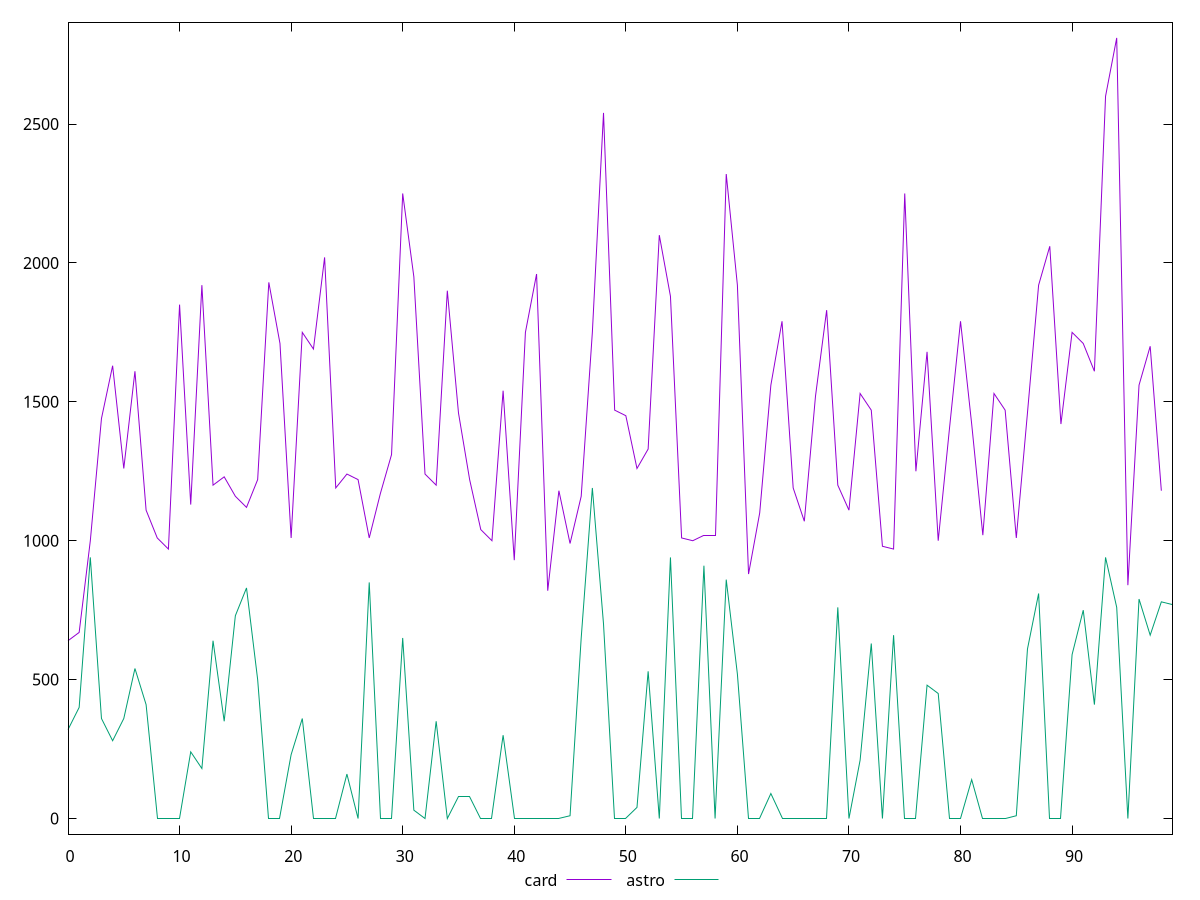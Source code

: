 reset

$card <<EOF
0 640
1 670
2 1000
3 1440
4 1630
5 1260
6 1610
7 1110
8 1010
9 970
10 1850
11 1130
12 1920
13 1200
14 1230
15 1160
16 1120
17 1220
18 1930
19 1710
20 1010
21 1750
22 1690
23 2020
24 1190
25 1240
26 1220
27 1010
28 1170
29 1310
30 2250
31 1950
32 1240
33 1200
34 1900
35 1460
36 1220
37 1040
38 1000
39 1540
40 930
41 1750
42 1960
43 820
44 1180
45 990
46 1160
47 1750
48 2540
49 1470
50 1450
51 1260
52 1330
53 2100
54 1880
55 1010
56 1000
57 1020
58 1020
59 2320
60 1920
61 880
62 1100
63 1560
64 1790
65 1190
66 1070
67 1520
68 1830
69 1200
70 1110
71 1530
72 1470
73 980
74 970
75 2250
76 1250
77 1680
78 1000
79 1400
80 1790
81 1420
82 1020
83 1530
84 1470
85 1010
86 1460
87 1920
88 2060
89 1420
90 1750
91 1710
92 1610
93 2600
94 2810
95 840
96 1560
97 1700
98 1180
EOF

$astro <<EOF
0 320
1 400
2 940
3 360
4 280
5 360
6 540
7 410
8 0
9 0
10 0
11 240
12 180
13 640
14 350
15 730
16 830
17 500
18 0
19 0
20 230
21 360
22 0
23 0
24 0
25 160
26 0
27 850
28 0
29 0
30 650
31 30
32 0
33 350
34 0
35 80
36 80
37 0
38 0
39 300
40 0
41 0
42 0
43 0
44 0
45 10
46 650
47 1190
48 700
49 0
50 0
51 40
52 530
53 0
54 940
55 0
56 0
57 910
58 0
59 860
60 520
61 0
62 0
63 90
64 0
65 0
66 0
67 0
68 0
69 760
70 0
71 210
72 630
73 0
74 660
75 0
76 0
77 480
78 450
79 0
80 0
81 140
82 0
83 0
84 0
85 10
86 610
87 810
88 0
89 0
90 590
91 750
92 410
93 940
94 760
95 0
96 790
97 660
98 780
99 770
EOF

set key outside below
set xrange [0:99]
set yrange [-56.2:2866.2]
set trange [-56.2:2866.2]
set terminal svg size 640, 520 enhanced background rgb 'white'
set output "reports/report_00027_2021-02-24T12-40-31.850Z/uses-http2/comparison/line/2_vs_3.svg"

plot $card title "card" with line, \
     $astro title "astro" with line

reset
